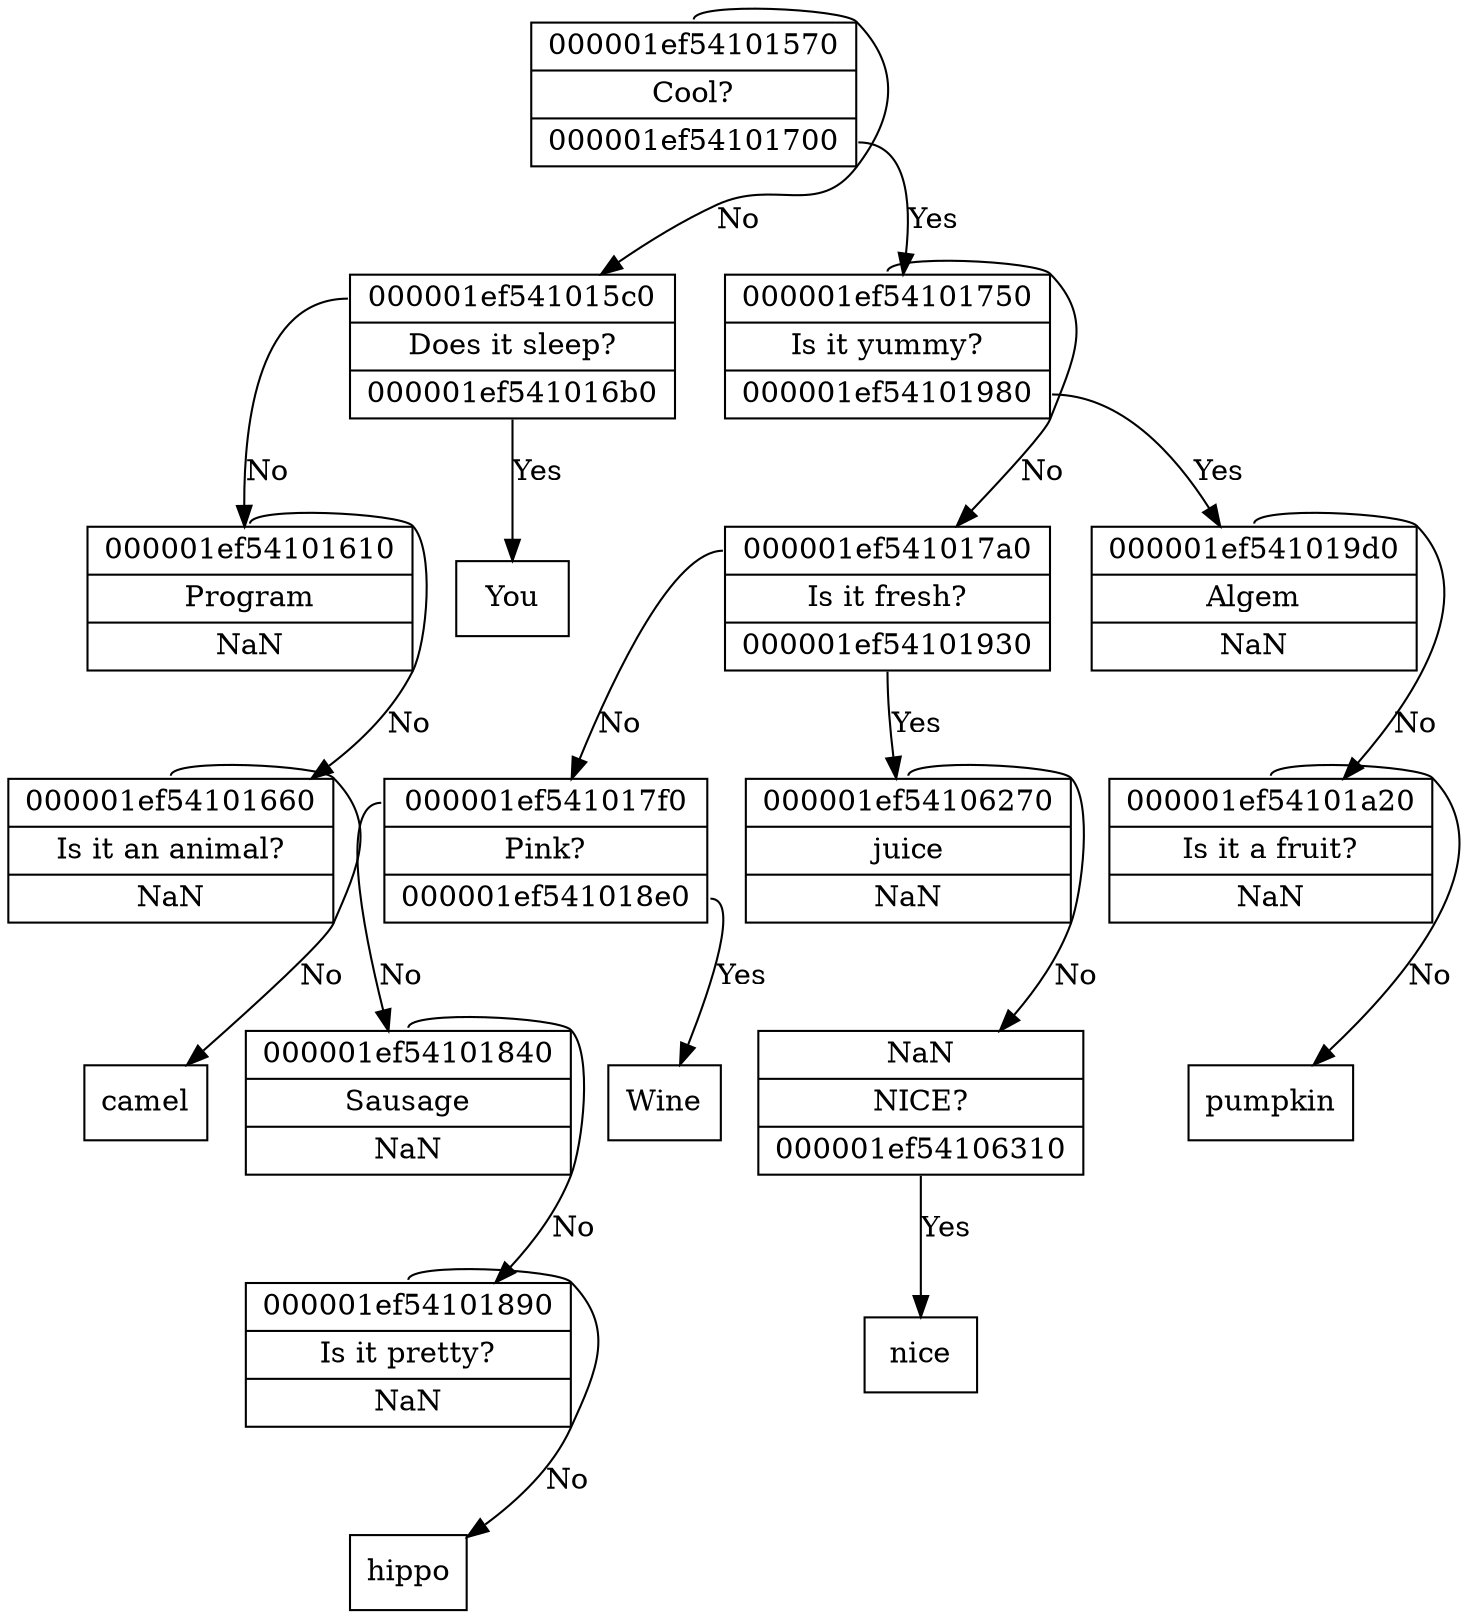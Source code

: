 digraph Tree {
	Node_000001ef54101520 [shape="record", label="{ <left> 000001ef54101570 | Cool? | <right> 000001ef54101700 }"];
	Node_000001ef54101520:<left> -> Node_000001ef54101570 [label="No"];
	Node_000001ef54101520:<right> -> Node_000001ef54101700 [label="Yes"];
	Node_000001ef54101700 [shape="record", label="{ <left> 000001ef54101750 | Is it yummy? | <right> 000001ef54101980 }"];
	Node_000001ef54101700:<left> -> Node_000001ef54101750 [label="No"];
	Node_000001ef54101700:<right> -> Node_000001ef54101980 [label="Yes"];
	Node_000001ef54101980 [shape="record", label="{ <left> 000001ef541019d0 | Algem | <right> NaN }"];
	Node_000001ef54101980:<left> -> Node_000001ef541019d0 [label="No"];
	Node_000001ef541019d0 [shape="record", label="{ <left> 000001ef54101a20 | Is it a fruit? | <right> NaN }"];
	Node_000001ef541019d0:<left> -> Node_000001ef54101a20 [label="No"];
	Node_000001ef54101a20 [shape="record", label="{ pumpkin }"];
	Node_000001ef54101750 [shape="record", label="{ <left> 000001ef541017a0 | Is it fresh? | <right> 000001ef54101930 }"];
	Node_000001ef54101750:<left> -> Node_000001ef541017a0 [label="No"];
	Node_000001ef54101750:<right> -> Node_000001ef54101930 [label="Yes"];
	Node_000001ef54101930 [shape="record", label="{ <left> 000001ef54106270 | juice | <right> NaN }"];
	Node_000001ef54101930:<left> -> Node_000001ef54106270 [label="No"];
	Node_000001ef54106270 [shape="record", label="{ <left> NaN | NICE? | <right> 000001ef54106310 }"];
	Node_000001ef54106270:<right> -> Node_000001ef54106310 [label="Yes"];
	Node_000001ef54106310 [shape="record", label="{ nice }"];
	Node_000001ef541017a0 [shape="record", label="{ <left> 000001ef541017f0 | Pink? | <right> 000001ef541018e0 }"];
	Node_000001ef541017a0:<left> -> Node_000001ef541017f0 [label="No"];
	Node_000001ef541017a0:<right> -> Node_000001ef541018e0 [label="Yes"];
	Node_000001ef541018e0 [shape="record", label="{ Wine }"];
	Node_000001ef541017f0 [shape="record", label="{ <left> 000001ef54101840 | Sausage | <right> NaN }"];
	Node_000001ef541017f0:<left> -> Node_000001ef54101840 [label="No"];
	Node_000001ef54101840 [shape="record", label="{ <left> 000001ef54101890 | Is it pretty? | <right> NaN }"];
	Node_000001ef54101840:<left> -> Node_000001ef54101890 [label="No"];
	Node_000001ef54101890 [shape="record", label="{ hippo }"];
	Node_000001ef54101570 [shape="record", label="{ <left> 000001ef541015c0 | Does it sleep? | <right> 000001ef541016b0 }"];
	Node_000001ef54101570:<left> -> Node_000001ef541015c0 [label="No"];
	Node_000001ef54101570:<right> -> Node_000001ef541016b0 [label="Yes"];
	Node_000001ef541016b0 [shape="record", label="{ You }"];
	Node_000001ef541015c0 [shape="record", label="{ <left> 000001ef54101610 | Program | <right> NaN }"];
	Node_000001ef541015c0:<left> -> Node_000001ef54101610 [label="No"];
	Node_000001ef54101610 [shape="record", label="{ <left> 000001ef54101660 | Is it an animal? | <right> NaN }"];
	Node_000001ef54101610:<left> -> Node_000001ef54101660 [label="No"];
	Node_000001ef54101660 [shape="record", label="{ camel }"];
}
